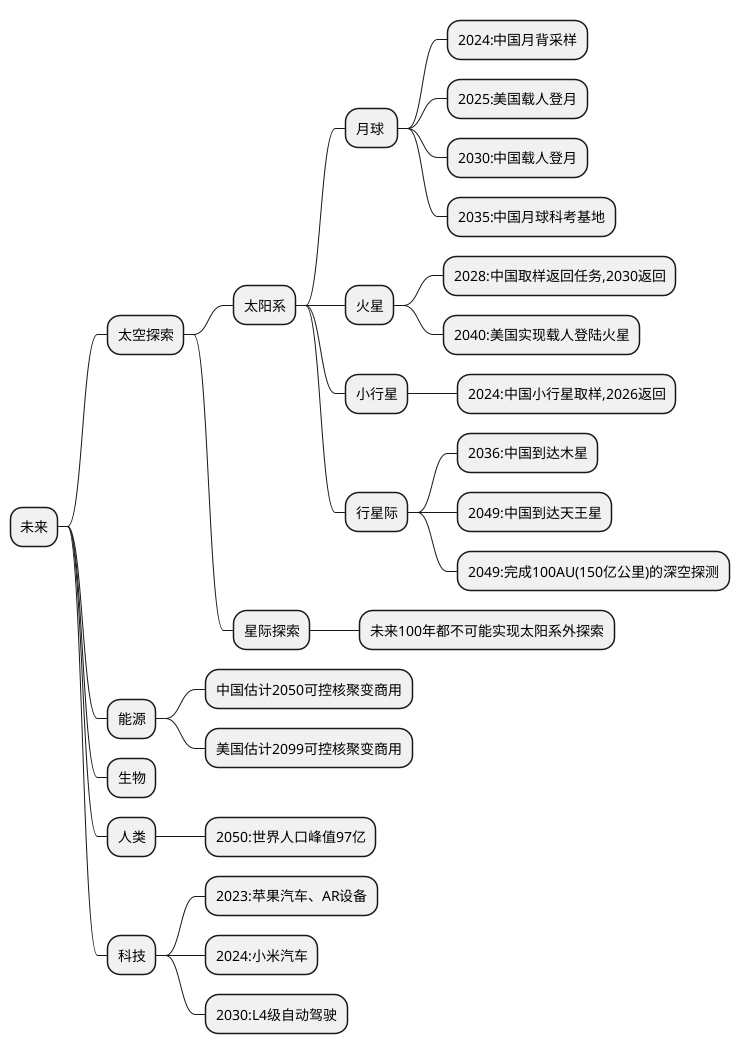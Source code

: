 @startmindmap 未来
* 未来
** 太空探索
*** 太阳系
**** 月球 
***** 2024:中国月背采样
***** 2025:美国载人登月
***** 2030:中国载人登月
***** 2035:中国月球科考基地
**** 火星
***** 2028:中国取样返回任务,2030返回
***** 2040:美国实现载人登陆火星
**** 小行星
***** 2024:中国小行星取样,2026返回
**** 行星际
***** 2036:中国到达木星
***** 2049:中国到达天王星
***** 2049:完成100AU(150亿公里)的深空探测
*** 星际探索
**** 未来100年都不可能实现太阳系外探索
** 能源
*** 中国估计2050可控核聚变商用
*** 美国估计2099可控核聚变商用
** 生物
** 人类
*** 2050:世界人口峰值97亿
** 科技
*** 2023:苹果汽车、AR设备
*** 2024:小米汽车
*** 2030:L4级自动驾驶
@endmindmap